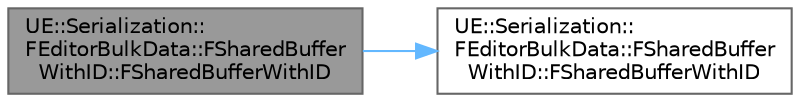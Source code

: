 digraph "UE::Serialization::FEditorBulkData::FSharedBufferWithID::FSharedBufferWithID"
{
 // INTERACTIVE_SVG=YES
 // LATEX_PDF_SIZE
  bgcolor="transparent";
  edge [fontname=Helvetica,fontsize=10,labelfontname=Helvetica,labelfontsize=10];
  node [fontname=Helvetica,fontsize=10,shape=box,height=0.2,width=0.4];
  rankdir="LR";
  Node1 [id="Node000001",label="UE::Serialization::\lFEditorBulkData::FSharedBuffer\lWithID::FSharedBufferWithID",height=0.2,width=0.4,color="gray40", fillcolor="grey60", style="filled", fontcolor="black",tooltip=" "];
  Node1 -> Node2 [id="edge1_Node000001_Node000002",color="steelblue1",style="solid",tooltip=" "];
  Node2 [id="Node000002",label="UE::Serialization::\lFEditorBulkData::FSharedBuffer\lWithID::FSharedBufferWithID",height=0.2,width=0.4,color="grey40", fillcolor="white", style="filled",URL="$db/dab/structUE_1_1Serialization_1_1FEditorBulkData_1_1FSharedBufferWithID.html#a94b5572ca4123f81085f78680a1098d7",tooltip=" "];
}
